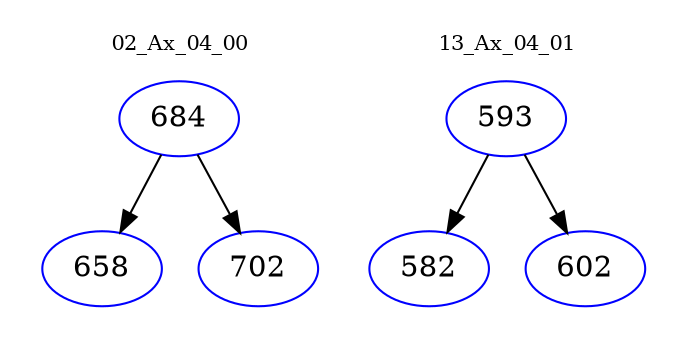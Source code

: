 digraph{
subgraph cluster_0 {
color = white
label = "02_Ax_04_00";
fontsize=10;
T0_684 [label="684", color="blue"]
T0_684 -> T0_658 [color="black"]
T0_658 [label="658", color="blue"]
T0_684 -> T0_702 [color="black"]
T0_702 [label="702", color="blue"]
}
subgraph cluster_1 {
color = white
label = "13_Ax_04_01";
fontsize=10;
T1_593 [label="593", color="blue"]
T1_593 -> T1_582 [color="black"]
T1_582 [label="582", color="blue"]
T1_593 -> T1_602 [color="black"]
T1_602 [label="602", color="blue"]
}
}
